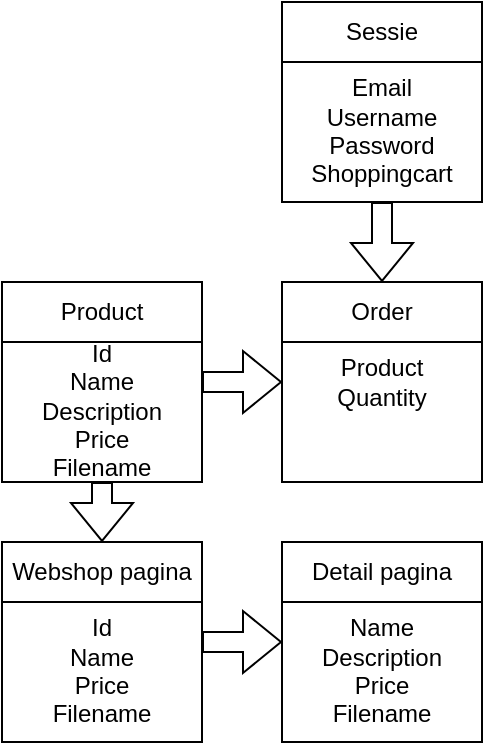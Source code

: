 <mxfile version="20.0.3" type="github">
  <diagram id="X_NH1U5W-FQs7NmptLq2" name="Page-1">
    <mxGraphModel dx="977" dy="1152" grid="1" gridSize="10" guides="1" tooltips="1" connect="1" arrows="1" fold="1" page="1" pageScale="1" pageWidth="850" pageHeight="1100" math="0" shadow="0">
      <root>
        <mxCell id="0" />
        <mxCell id="1" parent="0" />
        <mxCell id="KSbea8NdTIS128RvNNxH-1" value="&lt;div&gt;&lt;br&gt;&lt;/div&gt;&lt;div&gt;&lt;br&gt;&lt;/div&gt;&lt;div&gt;Email&lt;/div&gt;&lt;div&gt;Username&lt;/div&gt;&lt;div&gt;Password&lt;br&gt;&lt;/div&gt;&lt;div&gt;Shoppingcart&lt;br&gt;&lt;/div&gt;" style="whiteSpace=wrap;html=1;aspect=fixed;" parent="1" vertex="1">
          <mxGeometry x="440" y="60" width="100" height="100" as="geometry" />
        </mxCell>
        <mxCell id="KSbea8NdTIS128RvNNxH-2" value="Sessie" style="rounded=0;whiteSpace=wrap;html=1;" parent="1" vertex="1">
          <mxGeometry x="440" y="60" width="100" height="30" as="geometry" />
        </mxCell>
        <mxCell id="KSbea8NdTIS128RvNNxH-3" value="&lt;div&gt;&lt;br&gt;&lt;/div&gt;&lt;div&gt;&lt;br&gt;&lt;/div&gt;&lt;div&gt;Id &lt;br&gt;&lt;/div&gt;&lt;div&gt;Name&lt;/div&gt;&lt;div&gt;Description&lt;/div&gt;&lt;div&gt;Price&lt;/div&gt;&lt;div&gt;Filename&lt;br&gt;&lt;/div&gt;" style="whiteSpace=wrap;html=1;aspect=fixed;" parent="1" vertex="1">
          <mxGeometry x="300" y="200" width="100" height="100" as="geometry" />
        </mxCell>
        <mxCell id="KSbea8NdTIS128RvNNxH-4" value="Product" style="rounded=0;whiteSpace=wrap;html=1;" parent="1" vertex="1">
          <mxGeometry x="300" y="200" width="100" height="30" as="geometry" />
        </mxCell>
        <mxCell id="KSbea8NdTIS128RvNNxH-5" value="&lt;div&gt;&lt;br&gt;&lt;/div&gt;&lt;div&gt;&lt;br&gt;&lt;/div&gt;&lt;div&gt;Id &lt;br&gt;&lt;/div&gt;&lt;div&gt;Name&lt;/div&gt;&lt;div&gt;Price&lt;/div&gt;&lt;div&gt;Filename&lt;br&gt;&lt;/div&gt;" style="whiteSpace=wrap;html=1;aspect=fixed;" parent="1" vertex="1">
          <mxGeometry x="300" y="330" width="100" height="100" as="geometry" />
        </mxCell>
        <mxCell id="KSbea8NdTIS128RvNNxH-6" value="Webshop pagina" style="rounded=0;whiteSpace=wrap;html=1;" parent="1" vertex="1">
          <mxGeometry x="300" y="330" width="100" height="30" as="geometry" />
        </mxCell>
        <mxCell id="KSbea8NdTIS128RvNNxH-12" value="&lt;div&gt;Product&lt;/div&gt;&lt;div&gt;Quantity&lt;br&gt;&lt;/div&gt;" style="whiteSpace=wrap;html=1;aspect=fixed;" parent="1" vertex="1">
          <mxGeometry x="440" y="200" width="100" height="100" as="geometry" />
        </mxCell>
        <mxCell id="KSbea8NdTIS128RvNNxH-13" value="Order" style="rounded=0;whiteSpace=wrap;html=1;" parent="1" vertex="1">
          <mxGeometry x="440" y="200" width="100" height="30" as="geometry" />
        </mxCell>
        <mxCell id="IT49AcHIpHkfhoN8zPqf-1" value="&lt;div&gt;&lt;br&gt;&lt;/div&gt;&lt;div&gt;&lt;br&gt;&lt;/div&gt;&lt;div&gt;Name&lt;/div&gt;&lt;div&gt;Description&lt;/div&gt;&lt;div&gt;Price&lt;/div&gt;&lt;div&gt;Filename&lt;br&gt;&lt;/div&gt;" style="whiteSpace=wrap;html=1;aspect=fixed;" vertex="1" parent="1">
          <mxGeometry x="440" y="330" width="100" height="100" as="geometry" />
        </mxCell>
        <mxCell id="IT49AcHIpHkfhoN8zPqf-3" value="Detail pagina" style="rounded=0;whiteSpace=wrap;html=1;" vertex="1" parent="1">
          <mxGeometry x="440" y="330" width="100" height="30" as="geometry" />
        </mxCell>
        <mxCell id="IT49AcHIpHkfhoN8zPqf-4" value="" style="shape=flexArrow;endArrow=classic;html=1;rounded=0;exitX=0.5;exitY=1;exitDx=0;exitDy=0;entryX=0.5;entryY=0;entryDx=0;entryDy=0;" edge="1" parent="1" source="KSbea8NdTIS128RvNNxH-3" target="KSbea8NdTIS128RvNNxH-6">
          <mxGeometry width="50" height="50" relative="1" as="geometry">
            <mxPoint x="440" y="300" as="sourcePoint" />
            <mxPoint x="490" y="250" as="targetPoint" />
          </mxGeometry>
        </mxCell>
        <mxCell id="IT49AcHIpHkfhoN8zPqf-5" value="" style="shape=flexArrow;endArrow=classic;html=1;rounded=0;exitX=1;exitY=0.5;exitDx=0;exitDy=0;entryX=0;entryY=0.5;entryDx=0;entryDy=0;" edge="1" parent="1" source="KSbea8NdTIS128RvNNxH-5" target="IT49AcHIpHkfhoN8zPqf-1">
          <mxGeometry width="50" height="50" relative="1" as="geometry">
            <mxPoint x="410" y="510" as="sourcePoint" />
            <mxPoint x="460" y="460" as="targetPoint" />
          </mxGeometry>
        </mxCell>
        <mxCell id="IT49AcHIpHkfhoN8zPqf-6" value="" style="shape=flexArrow;endArrow=classic;html=1;rounded=0;exitX=1;exitY=0.5;exitDx=0;exitDy=0;entryX=0;entryY=0.5;entryDx=0;entryDy=0;" edge="1" parent="1" source="KSbea8NdTIS128RvNNxH-3" target="KSbea8NdTIS128RvNNxH-12">
          <mxGeometry width="50" height="50" relative="1" as="geometry">
            <mxPoint x="420" y="160" as="sourcePoint" />
            <mxPoint x="470" y="110" as="targetPoint" />
          </mxGeometry>
        </mxCell>
        <mxCell id="IT49AcHIpHkfhoN8zPqf-7" value="" style="shape=flexArrow;endArrow=classic;html=1;rounded=0;exitX=0.5;exitY=1;exitDx=0;exitDy=0;entryX=0.5;entryY=0;entryDx=0;entryDy=0;" edge="1" parent="1" source="KSbea8NdTIS128RvNNxH-1" target="KSbea8NdTIS128RvNNxH-13">
          <mxGeometry width="50" height="50" relative="1" as="geometry">
            <mxPoint x="650" y="180" as="sourcePoint" />
            <mxPoint x="700" y="130" as="targetPoint" />
          </mxGeometry>
        </mxCell>
      </root>
    </mxGraphModel>
  </diagram>
</mxfile>
